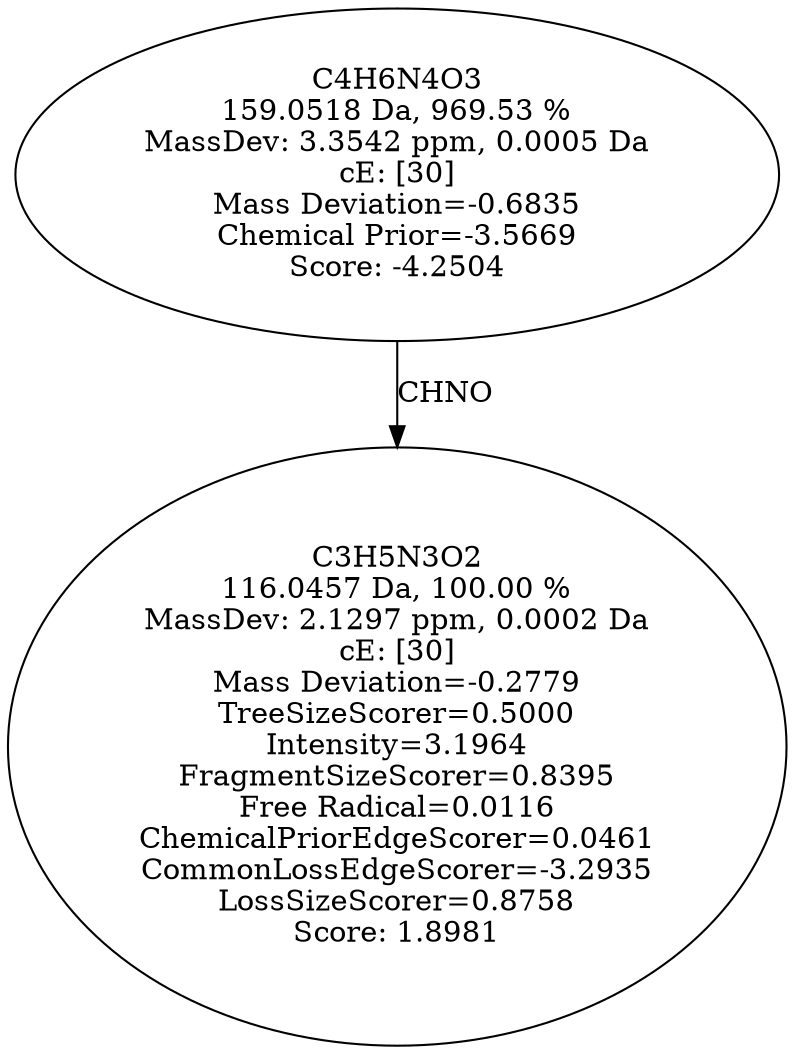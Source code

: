 strict digraph {
v1 [label="C3H5N3O2\n116.0457 Da, 100.00 %\nMassDev: 2.1297 ppm, 0.0002 Da\ncE: [30]\nMass Deviation=-0.2779\nTreeSizeScorer=0.5000\nIntensity=3.1964\nFragmentSizeScorer=0.8395\nFree Radical=0.0116\nChemicalPriorEdgeScorer=0.0461\nCommonLossEdgeScorer=-3.2935\nLossSizeScorer=0.8758\nScore: 1.8981"];
v2 [label="C4H6N4O3\n159.0518 Da, 969.53 %\nMassDev: 3.3542 ppm, 0.0005 Da\ncE: [30]\nMass Deviation=-0.6835\nChemical Prior=-3.5669\nScore: -4.2504"];
v2 -> v1 [label="CHNO"];
}
